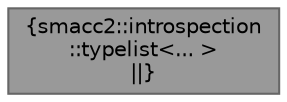 digraph "smacc2::introspection::typelist&lt;... &gt;"
{
 // LATEX_PDF_SIZE
  bgcolor="transparent";
  edge [fontname=Helvetica,fontsize=10,labelfontname=Helvetica,labelfontsize=10];
  node [fontname=Helvetica,fontsize=10,shape=box,height=0.2,width=0.4];
  Node1 [label="{smacc2::introspection\l::typelist\<... \>\n||}",height=0.2,width=0.4,color="gray40", fillcolor="grey60", style="filled", fontcolor="black",tooltip=" "];
}
